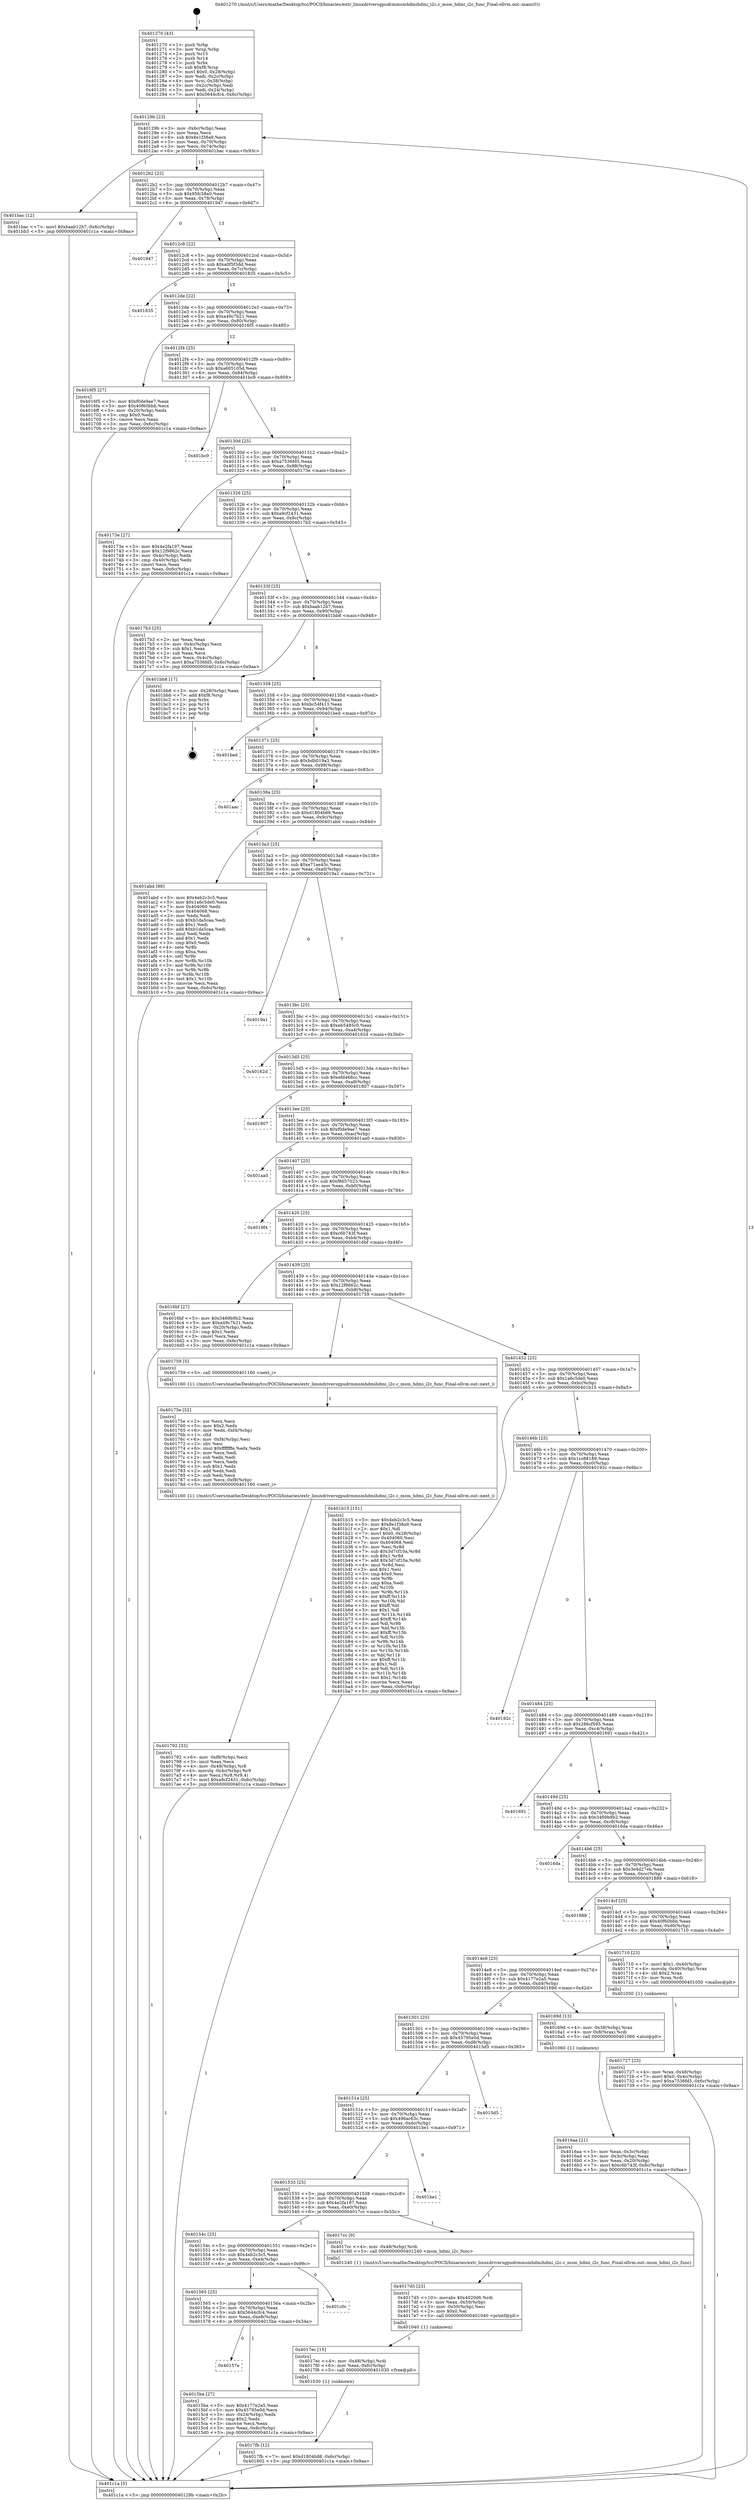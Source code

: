 digraph "0x401270" {
  label = "0x401270 (/mnt/c/Users/mathe/Desktop/tcc/POCII/binaries/extr_linuxdriversgpudrmmsmhdmihdmi_i2c.c_msm_hdmi_i2c_func_Final-ollvm.out::main(0))"
  labelloc = "t"
  node[shape=record]

  Entry [label="",width=0.3,height=0.3,shape=circle,fillcolor=black,style=filled]
  "0x40129b" [label="{
     0x40129b [23]\l
     | [instrs]\l
     &nbsp;&nbsp;0x40129b \<+3\>: mov -0x6c(%rbp),%eax\l
     &nbsp;&nbsp;0x40129e \<+2\>: mov %eax,%ecx\l
     &nbsp;&nbsp;0x4012a0 \<+6\>: sub $0x8e1f38a9,%ecx\l
     &nbsp;&nbsp;0x4012a6 \<+3\>: mov %eax,-0x70(%rbp)\l
     &nbsp;&nbsp;0x4012a9 \<+3\>: mov %ecx,-0x74(%rbp)\l
     &nbsp;&nbsp;0x4012ac \<+6\>: je 0000000000401bac \<main+0x93c\>\l
  }"]
  "0x401bac" [label="{
     0x401bac [12]\l
     | [instrs]\l
     &nbsp;&nbsp;0x401bac \<+7\>: movl $0xbaab12b7,-0x6c(%rbp)\l
     &nbsp;&nbsp;0x401bb3 \<+5\>: jmp 0000000000401c1a \<main+0x9aa\>\l
  }"]
  "0x4012b2" [label="{
     0x4012b2 [22]\l
     | [instrs]\l
     &nbsp;&nbsp;0x4012b2 \<+5\>: jmp 00000000004012b7 \<main+0x47\>\l
     &nbsp;&nbsp;0x4012b7 \<+3\>: mov -0x70(%rbp),%eax\l
     &nbsp;&nbsp;0x4012ba \<+5\>: sub $0x95fc58a0,%eax\l
     &nbsp;&nbsp;0x4012bf \<+3\>: mov %eax,-0x78(%rbp)\l
     &nbsp;&nbsp;0x4012c2 \<+6\>: je 0000000000401947 \<main+0x6d7\>\l
  }"]
  Exit [label="",width=0.3,height=0.3,shape=circle,fillcolor=black,style=filled,peripheries=2]
  "0x401947" [label="{
     0x401947\l
  }", style=dashed]
  "0x4012c8" [label="{
     0x4012c8 [22]\l
     | [instrs]\l
     &nbsp;&nbsp;0x4012c8 \<+5\>: jmp 00000000004012cd \<main+0x5d\>\l
     &nbsp;&nbsp;0x4012cd \<+3\>: mov -0x70(%rbp),%eax\l
     &nbsp;&nbsp;0x4012d0 \<+5\>: sub $0xa0f5f3dd,%eax\l
     &nbsp;&nbsp;0x4012d5 \<+3\>: mov %eax,-0x7c(%rbp)\l
     &nbsp;&nbsp;0x4012d8 \<+6\>: je 0000000000401835 \<main+0x5c5\>\l
  }"]
  "0x4017fb" [label="{
     0x4017fb [12]\l
     | [instrs]\l
     &nbsp;&nbsp;0x4017fb \<+7\>: movl $0xd1804b88,-0x6c(%rbp)\l
     &nbsp;&nbsp;0x401802 \<+5\>: jmp 0000000000401c1a \<main+0x9aa\>\l
  }"]
  "0x401835" [label="{
     0x401835\l
  }", style=dashed]
  "0x4012de" [label="{
     0x4012de [22]\l
     | [instrs]\l
     &nbsp;&nbsp;0x4012de \<+5\>: jmp 00000000004012e3 \<main+0x73\>\l
     &nbsp;&nbsp;0x4012e3 \<+3\>: mov -0x70(%rbp),%eax\l
     &nbsp;&nbsp;0x4012e6 \<+5\>: sub $0xa49c7b21,%eax\l
     &nbsp;&nbsp;0x4012eb \<+3\>: mov %eax,-0x80(%rbp)\l
     &nbsp;&nbsp;0x4012ee \<+6\>: je 00000000004016f5 \<main+0x485\>\l
  }"]
  "0x4017ec" [label="{
     0x4017ec [15]\l
     | [instrs]\l
     &nbsp;&nbsp;0x4017ec \<+4\>: mov -0x48(%rbp),%rdi\l
     &nbsp;&nbsp;0x4017f0 \<+6\>: mov %eax,-0xfc(%rbp)\l
     &nbsp;&nbsp;0x4017f6 \<+5\>: call 0000000000401030 \<free@plt\>\l
     | [calls]\l
     &nbsp;&nbsp;0x401030 \{1\} (unknown)\l
  }"]
  "0x4016f5" [label="{
     0x4016f5 [27]\l
     | [instrs]\l
     &nbsp;&nbsp;0x4016f5 \<+5\>: mov $0xf0de9ae7,%eax\l
     &nbsp;&nbsp;0x4016fa \<+5\>: mov $0x40f60bbb,%ecx\l
     &nbsp;&nbsp;0x4016ff \<+3\>: mov -0x20(%rbp),%edx\l
     &nbsp;&nbsp;0x401702 \<+3\>: cmp $0x0,%edx\l
     &nbsp;&nbsp;0x401705 \<+3\>: cmove %ecx,%eax\l
     &nbsp;&nbsp;0x401708 \<+3\>: mov %eax,-0x6c(%rbp)\l
     &nbsp;&nbsp;0x40170b \<+5\>: jmp 0000000000401c1a \<main+0x9aa\>\l
  }"]
  "0x4012f4" [label="{
     0x4012f4 [25]\l
     | [instrs]\l
     &nbsp;&nbsp;0x4012f4 \<+5\>: jmp 00000000004012f9 \<main+0x89\>\l
     &nbsp;&nbsp;0x4012f9 \<+3\>: mov -0x70(%rbp),%eax\l
     &nbsp;&nbsp;0x4012fc \<+5\>: sub $0xa605105d,%eax\l
     &nbsp;&nbsp;0x401301 \<+6\>: mov %eax,-0x84(%rbp)\l
     &nbsp;&nbsp;0x401307 \<+6\>: je 0000000000401bc9 \<main+0x959\>\l
  }"]
  "0x4017d5" [label="{
     0x4017d5 [23]\l
     | [instrs]\l
     &nbsp;&nbsp;0x4017d5 \<+10\>: movabs $0x4020d6,%rdi\l
     &nbsp;&nbsp;0x4017df \<+3\>: mov %eax,-0x50(%rbp)\l
     &nbsp;&nbsp;0x4017e2 \<+3\>: mov -0x50(%rbp),%esi\l
     &nbsp;&nbsp;0x4017e5 \<+2\>: mov $0x0,%al\l
     &nbsp;&nbsp;0x4017e7 \<+5\>: call 0000000000401040 \<printf@plt\>\l
     | [calls]\l
     &nbsp;&nbsp;0x401040 \{1\} (unknown)\l
  }"]
  "0x401bc9" [label="{
     0x401bc9\l
  }", style=dashed]
  "0x40130d" [label="{
     0x40130d [25]\l
     | [instrs]\l
     &nbsp;&nbsp;0x40130d \<+5\>: jmp 0000000000401312 \<main+0xa2\>\l
     &nbsp;&nbsp;0x401312 \<+3\>: mov -0x70(%rbp),%eax\l
     &nbsp;&nbsp;0x401315 \<+5\>: sub $0xa7536fd5,%eax\l
     &nbsp;&nbsp;0x40131a \<+6\>: mov %eax,-0x88(%rbp)\l
     &nbsp;&nbsp;0x401320 \<+6\>: je 000000000040173e \<main+0x4ce\>\l
  }"]
  "0x401792" [label="{
     0x401792 [33]\l
     | [instrs]\l
     &nbsp;&nbsp;0x401792 \<+6\>: mov -0xf8(%rbp),%ecx\l
     &nbsp;&nbsp;0x401798 \<+3\>: imul %eax,%ecx\l
     &nbsp;&nbsp;0x40179b \<+4\>: mov -0x48(%rbp),%r8\l
     &nbsp;&nbsp;0x40179f \<+4\>: movslq -0x4c(%rbp),%r9\l
     &nbsp;&nbsp;0x4017a3 \<+4\>: mov %ecx,(%r8,%r9,4)\l
     &nbsp;&nbsp;0x4017a7 \<+7\>: movl $0xa9cf2431,-0x6c(%rbp)\l
     &nbsp;&nbsp;0x4017ae \<+5\>: jmp 0000000000401c1a \<main+0x9aa\>\l
  }"]
  "0x40173e" [label="{
     0x40173e [27]\l
     | [instrs]\l
     &nbsp;&nbsp;0x40173e \<+5\>: mov $0x4e2fa197,%eax\l
     &nbsp;&nbsp;0x401743 \<+5\>: mov $0x12f9862c,%ecx\l
     &nbsp;&nbsp;0x401748 \<+3\>: mov -0x4c(%rbp),%edx\l
     &nbsp;&nbsp;0x40174b \<+3\>: cmp -0x40(%rbp),%edx\l
     &nbsp;&nbsp;0x40174e \<+3\>: cmovl %ecx,%eax\l
     &nbsp;&nbsp;0x401751 \<+3\>: mov %eax,-0x6c(%rbp)\l
     &nbsp;&nbsp;0x401754 \<+5\>: jmp 0000000000401c1a \<main+0x9aa\>\l
  }"]
  "0x401326" [label="{
     0x401326 [25]\l
     | [instrs]\l
     &nbsp;&nbsp;0x401326 \<+5\>: jmp 000000000040132b \<main+0xbb\>\l
     &nbsp;&nbsp;0x40132b \<+3\>: mov -0x70(%rbp),%eax\l
     &nbsp;&nbsp;0x40132e \<+5\>: sub $0xa9cf2431,%eax\l
     &nbsp;&nbsp;0x401333 \<+6\>: mov %eax,-0x8c(%rbp)\l
     &nbsp;&nbsp;0x401339 \<+6\>: je 00000000004017b3 \<main+0x543\>\l
  }"]
  "0x40175e" [label="{
     0x40175e [52]\l
     | [instrs]\l
     &nbsp;&nbsp;0x40175e \<+2\>: xor %ecx,%ecx\l
     &nbsp;&nbsp;0x401760 \<+5\>: mov $0x2,%edx\l
     &nbsp;&nbsp;0x401765 \<+6\>: mov %edx,-0xf4(%rbp)\l
     &nbsp;&nbsp;0x40176b \<+1\>: cltd\l
     &nbsp;&nbsp;0x40176c \<+6\>: mov -0xf4(%rbp),%esi\l
     &nbsp;&nbsp;0x401772 \<+2\>: idiv %esi\l
     &nbsp;&nbsp;0x401774 \<+6\>: imul $0xfffffffe,%edx,%edx\l
     &nbsp;&nbsp;0x40177a \<+2\>: mov %ecx,%edi\l
     &nbsp;&nbsp;0x40177c \<+2\>: sub %edx,%edi\l
     &nbsp;&nbsp;0x40177e \<+2\>: mov %ecx,%edx\l
     &nbsp;&nbsp;0x401780 \<+3\>: sub $0x1,%edx\l
     &nbsp;&nbsp;0x401783 \<+2\>: add %edx,%edi\l
     &nbsp;&nbsp;0x401785 \<+2\>: sub %edi,%ecx\l
     &nbsp;&nbsp;0x401787 \<+6\>: mov %ecx,-0xf8(%rbp)\l
     &nbsp;&nbsp;0x40178d \<+5\>: call 0000000000401160 \<next_i\>\l
     | [calls]\l
     &nbsp;&nbsp;0x401160 \{1\} (/mnt/c/Users/mathe/Desktop/tcc/POCII/binaries/extr_linuxdriversgpudrmmsmhdmihdmi_i2c.c_msm_hdmi_i2c_func_Final-ollvm.out::next_i)\l
  }"]
  "0x4017b3" [label="{
     0x4017b3 [25]\l
     | [instrs]\l
     &nbsp;&nbsp;0x4017b3 \<+2\>: xor %eax,%eax\l
     &nbsp;&nbsp;0x4017b5 \<+3\>: mov -0x4c(%rbp),%ecx\l
     &nbsp;&nbsp;0x4017b8 \<+3\>: sub $0x1,%eax\l
     &nbsp;&nbsp;0x4017bb \<+2\>: sub %eax,%ecx\l
     &nbsp;&nbsp;0x4017bd \<+3\>: mov %ecx,-0x4c(%rbp)\l
     &nbsp;&nbsp;0x4017c0 \<+7\>: movl $0xa7536fd5,-0x6c(%rbp)\l
     &nbsp;&nbsp;0x4017c7 \<+5\>: jmp 0000000000401c1a \<main+0x9aa\>\l
  }"]
  "0x40133f" [label="{
     0x40133f [25]\l
     | [instrs]\l
     &nbsp;&nbsp;0x40133f \<+5\>: jmp 0000000000401344 \<main+0xd4\>\l
     &nbsp;&nbsp;0x401344 \<+3\>: mov -0x70(%rbp),%eax\l
     &nbsp;&nbsp;0x401347 \<+5\>: sub $0xbaab12b7,%eax\l
     &nbsp;&nbsp;0x40134c \<+6\>: mov %eax,-0x90(%rbp)\l
     &nbsp;&nbsp;0x401352 \<+6\>: je 0000000000401bb8 \<main+0x948\>\l
  }"]
  "0x401727" [label="{
     0x401727 [23]\l
     | [instrs]\l
     &nbsp;&nbsp;0x401727 \<+4\>: mov %rax,-0x48(%rbp)\l
     &nbsp;&nbsp;0x40172b \<+7\>: movl $0x0,-0x4c(%rbp)\l
     &nbsp;&nbsp;0x401732 \<+7\>: movl $0xa7536fd5,-0x6c(%rbp)\l
     &nbsp;&nbsp;0x401739 \<+5\>: jmp 0000000000401c1a \<main+0x9aa\>\l
  }"]
  "0x401bb8" [label="{
     0x401bb8 [17]\l
     | [instrs]\l
     &nbsp;&nbsp;0x401bb8 \<+3\>: mov -0x28(%rbp),%eax\l
     &nbsp;&nbsp;0x401bbb \<+7\>: add $0xf8,%rsp\l
     &nbsp;&nbsp;0x401bc2 \<+1\>: pop %rbx\l
     &nbsp;&nbsp;0x401bc3 \<+2\>: pop %r14\l
     &nbsp;&nbsp;0x401bc5 \<+2\>: pop %r15\l
     &nbsp;&nbsp;0x401bc7 \<+1\>: pop %rbp\l
     &nbsp;&nbsp;0x401bc8 \<+1\>: ret\l
  }"]
  "0x401358" [label="{
     0x401358 [25]\l
     | [instrs]\l
     &nbsp;&nbsp;0x401358 \<+5\>: jmp 000000000040135d \<main+0xed\>\l
     &nbsp;&nbsp;0x40135d \<+3\>: mov -0x70(%rbp),%eax\l
     &nbsp;&nbsp;0x401360 \<+5\>: sub $0xbc54f413,%eax\l
     &nbsp;&nbsp;0x401365 \<+6\>: mov %eax,-0x94(%rbp)\l
     &nbsp;&nbsp;0x40136b \<+6\>: je 0000000000401bed \<main+0x97d\>\l
  }"]
  "0x4016aa" [label="{
     0x4016aa [21]\l
     | [instrs]\l
     &nbsp;&nbsp;0x4016aa \<+3\>: mov %eax,-0x3c(%rbp)\l
     &nbsp;&nbsp;0x4016ad \<+3\>: mov -0x3c(%rbp),%eax\l
     &nbsp;&nbsp;0x4016b0 \<+3\>: mov %eax,-0x20(%rbp)\l
     &nbsp;&nbsp;0x4016b3 \<+7\>: movl $0xc6b743f,-0x6c(%rbp)\l
     &nbsp;&nbsp;0x4016ba \<+5\>: jmp 0000000000401c1a \<main+0x9aa\>\l
  }"]
  "0x401bed" [label="{
     0x401bed\l
  }", style=dashed]
  "0x401371" [label="{
     0x401371 [25]\l
     | [instrs]\l
     &nbsp;&nbsp;0x401371 \<+5\>: jmp 0000000000401376 \<main+0x106\>\l
     &nbsp;&nbsp;0x401376 \<+3\>: mov -0x70(%rbp),%eax\l
     &nbsp;&nbsp;0x401379 \<+5\>: sub $0xbdb019a3,%eax\l
     &nbsp;&nbsp;0x40137e \<+6\>: mov %eax,-0x98(%rbp)\l
     &nbsp;&nbsp;0x401384 \<+6\>: je 0000000000401aac \<main+0x83c\>\l
  }"]
  "0x401270" [label="{
     0x401270 [43]\l
     | [instrs]\l
     &nbsp;&nbsp;0x401270 \<+1\>: push %rbp\l
     &nbsp;&nbsp;0x401271 \<+3\>: mov %rsp,%rbp\l
     &nbsp;&nbsp;0x401274 \<+2\>: push %r15\l
     &nbsp;&nbsp;0x401276 \<+2\>: push %r14\l
     &nbsp;&nbsp;0x401278 \<+1\>: push %rbx\l
     &nbsp;&nbsp;0x401279 \<+7\>: sub $0xf8,%rsp\l
     &nbsp;&nbsp;0x401280 \<+7\>: movl $0x0,-0x28(%rbp)\l
     &nbsp;&nbsp;0x401287 \<+3\>: mov %edi,-0x2c(%rbp)\l
     &nbsp;&nbsp;0x40128a \<+4\>: mov %rsi,-0x38(%rbp)\l
     &nbsp;&nbsp;0x40128e \<+3\>: mov -0x2c(%rbp),%edi\l
     &nbsp;&nbsp;0x401291 \<+3\>: mov %edi,-0x24(%rbp)\l
     &nbsp;&nbsp;0x401294 \<+7\>: movl $0x5644cfc4,-0x6c(%rbp)\l
  }"]
  "0x401aac" [label="{
     0x401aac\l
  }", style=dashed]
  "0x40138a" [label="{
     0x40138a [25]\l
     | [instrs]\l
     &nbsp;&nbsp;0x40138a \<+5\>: jmp 000000000040138f \<main+0x11f\>\l
     &nbsp;&nbsp;0x40138f \<+3\>: mov -0x70(%rbp),%eax\l
     &nbsp;&nbsp;0x401392 \<+5\>: sub $0xd1804b88,%eax\l
     &nbsp;&nbsp;0x401397 \<+6\>: mov %eax,-0x9c(%rbp)\l
     &nbsp;&nbsp;0x40139d \<+6\>: je 0000000000401abd \<main+0x84d\>\l
  }"]
  "0x401c1a" [label="{
     0x401c1a [5]\l
     | [instrs]\l
     &nbsp;&nbsp;0x401c1a \<+5\>: jmp 000000000040129b \<main+0x2b\>\l
  }"]
  "0x401abd" [label="{
     0x401abd [88]\l
     | [instrs]\l
     &nbsp;&nbsp;0x401abd \<+5\>: mov $0x4eb2c3c5,%eax\l
     &nbsp;&nbsp;0x401ac2 \<+5\>: mov $0x1a6c5de0,%ecx\l
     &nbsp;&nbsp;0x401ac7 \<+7\>: mov 0x404060,%edx\l
     &nbsp;&nbsp;0x401ace \<+7\>: mov 0x404068,%esi\l
     &nbsp;&nbsp;0x401ad5 \<+2\>: mov %edx,%edi\l
     &nbsp;&nbsp;0x401ad7 \<+6\>: sub $0xb1da5caa,%edi\l
     &nbsp;&nbsp;0x401add \<+3\>: sub $0x1,%edi\l
     &nbsp;&nbsp;0x401ae0 \<+6\>: add $0xb1da5caa,%edi\l
     &nbsp;&nbsp;0x401ae6 \<+3\>: imul %edi,%edx\l
     &nbsp;&nbsp;0x401ae9 \<+3\>: and $0x1,%edx\l
     &nbsp;&nbsp;0x401aec \<+3\>: cmp $0x0,%edx\l
     &nbsp;&nbsp;0x401aef \<+4\>: sete %r8b\l
     &nbsp;&nbsp;0x401af3 \<+3\>: cmp $0xa,%esi\l
     &nbsp;&nbsp;0x401af6 \<+4\>: setl %r9b\l
     &nbsp;&nbsp;0x401afa \<+3\>: mov %r8b,%r10b\l
     &nbsp;&nbsp;0x401afd \<+3\>: and %r9b,%r10b\l
     &nbsp;&nbsp;0x401b00 \<+3\>: xor %r9b,%r8b\l
     &nbsp;&nbsp;0x401b03 \<+3\>: or %r8b,%r10b\l
     &nbsp;&nbsp;0x401b06 \<+4\>: test $0x1,%r10b\l
     &nbsp;&nbsp;0x401b0a \<+3\>: cmovne %ecx,%eax\l
     &nbsp;&nbsp;0x401b0d \<+3\>: mov %eax,-0x6c(%rbp)\l
     &nbsp;&nbsp;0x401b10 \<+5\>: jmp 0000000000401c1a \<main+0x9aa\>\l
  }"]
  "0x4013a3" [label="{
     0x4013a3 [25]\l
     | [instrs]\l
     &nbsp;&nbsp;0x4013a3 \<+5\>: jmp 00000000004013a8 \<main+0x138\>\l
     &nbsp;&nbsp;0x4013a8 \<+3\>: mov -0x70(%rbp),%eax\l
     &nbsp;&nbsp;0x4013ab \<+5\>: sub $0xe71ae43c,%eax\l
     &nbsp;&nbsp;0x4013b0 \<+6\>: mov %eax,-0xa0(%rbp)\l
     &nbsp;&nbsp;0x4013b6 \<+6\>: je 00000000004019a1 \<main+0x731\>\l
  }"]
  "0x40157e" [label="{
     0x40157e\l
  }", style=dashed]
  "0x4019a1" [label="{
     0x4019a1\l
  }", style=dashed]
  "0x4013bc" [label="{
     0x4013bc [25]\l
     | [instrs]\l
     &nbsp;&nbsp;0x4013bc \<+5\>: jmp 00000000004013c1 \<main+0x151\>\l
     &nbsp;&nbsp;0x4013c1 \<+3\>: mov -0x70(%rbp),%eax\l
     &nbsp;&nbsp;0x4013c4 \<+5\>: sub $0xeb5485c0,%eax\l
     &nbsp;&nbsp;0x4013c9 \<+6\>: mov %eax,-0xa4(%rbp)\l
     &nbsp;&nbsp;0x4013cf \<+6\>: je 000000000040162d \<main+0x3bd\>\l
  }"]
  "0x4015ba" [label="{
     0x4015ba [27]\l
     | [instrs]\l
     &nbsp;&nbsp;0x4015ba \<+5\>: mov $0x4177e2a5,%eax\l
     &nbsp;&nbsp;0x4015bf \<+5\>: mov $0x45795e0d,%ecx\l
     &nbsp;&nbsp;0x4015c4 \<+3\>: mov -0x24(%rbp),%edx\l
     &nbsp;&nbsp;0x4015c7 \<+3\>: cmp $0x2,%edx\l
     &nbsp;&nbsp;0x4015ca \<+3\>: cmovne %ecx,%eax\l
     &nbsp;&nbsp;0x4015cd \<+3\>: mov %eax,-0x6c(%rbp)\l
     &nbsp;&nbsp;0x4015d0 \<+5\>: jmp 0000000000401c1a \<main+0x9aa\>\l
  }"]
  "0x40162d" [label="{
     0x40162d\l
  }", style=dashed]
  "0x4013d5" [label="{
     0x4013d5 [25]\l
     | [instrs]\l
     &nbsp;&nbsp;0x4013d5 \<+5\>: jmp 00000000004013da \<main+0x16a\>\l
     &nbsp;&nbsp;0x4013da \<+3\>: mov -0x70(%rbp),%eax\l
     &nbsp;&nbsp;0x4013dd \<+5\>: sub $0xefd468cc,%eax\l
     &nbsp;&nbsp;0x4013e2 \<+6\>: mov %eax,-0xa8(%rbp)\l
     &nbsp;&nbsp;0x4013e8 \<+6\>: je 0000000000401807 \<main+0x597\>\l
  }"]
  "0x401565" [label="{
     0x401565 [25]\l
     | [instrs]\l
     &nbsp;&nbsp;0x401565 \<+5\>: jmp 000000000040156a \<main+0x2fa\>\l
     &nbsp;&nbsp;0x40156a \<+3\>: mov -0x70(%rbp),%eax\l
     &nbsp;&nbsp;0x40156d \<+5\>: sub $0x5644cfc4,%eax\l
     &nbsp;&nbsp;0x401572 \<+6\>: mov %eax,-0xe8(%rbp)\l
     &nbsp;&nbsp;0x401578 \<+6\>: je 00000000004015ba \<main+0x34a\>\l
  }"]
  "0x401807" [label="{
     0x401807\l
  }", style=dashed]
  "0x4013ee" [label="{
     0x4013ee [25]\l
     | [instrs]\l
     &nbsp;&nbsp;0x4013ee \<+5\>: jmp 00000000004013f3 \<main+0x183\>\l
     &nbsp;&nbsp;0x4013f3 \<+3\>: mov -0x70(%rbp),%eax\l
     &nbsp;&nbsp;0x4013f6 \<+5\>: sub $0xf0de9ae7,%eax\l
     &nbsp;&nbsp;0x4013fb \<+6\>: mov %eax,-0xac(%rbp)\l
     &nbsp;&nbsp;0x401401 \<+6\>: je 0000000000401aa0 \<main+0x830\>\l
  }"]
  "0x401c0c" [label="{
     0x401c0c\l
  }", style=dashed]
  "0x401aa0" [label="{
     0x401aa0\l
  }", style=dashed]
  "0x401407" [label="{
     0x401407 [25]\l
     | [instrs]\l
     &nbsp;&nbsp;0x401407 \<+5\>: jmp 000000000040140c \<main+0x19c\>\l
     &nbsp;&nbsp;0x40140c \<+3\>: mov -0x70(%rbp),%eax\l
     &nbsp;&nbsp;0x40140f \<+5\>: sub $0xf8657023,%eax\l
     &nbsp;&nbsp;0x401414 \<+6\>: mov %eax,-0xb0(%rbp)\l
     &nbsp;&nbsp;0x40141a \<+6\>: je 00000000004019f4 \<main+0x784\>\l
  }"]
  "0x40154c" [label="{
     0x40154c [25]\l
     | [instrs]\l
     &nbsp;&nbsp;0x40154c \<+5\>: jmp 0000000000401551 \<main+0x2e1\>\l
     &nbsp;&nbsp;0x401551 \<+3\>: mov -0x70(%rbp),%eax\l
     &nbsp;&nbsp;0x401554 \<+5\>: sub $0x4eb2c3c5,%eax\l
     &nbsp;&nbsp;0x401559 \<+6\>: mov %eax,-0xe4(%rbp)\l
     &nbsp;&nbsp;0x40155f \<+6\>: je 0000000000401c0c \<main+0x99c\>\l
  }"]
  "0x4019f4" [label="{
     0x4019f4\l
  }", style=dashed]
  "0x401420" [label="{
     0x401420 [25]\l
     | [instrs]\l
     &nbsp;&nbsp;0x401420 \<+5\>: jmp 0000000000401425 \<main+0x1b5\>\l
     &nbsp;&nbsp;0x401425 \<+3\>: mov -0x70(%rbp),%eax\l
     &nbsp;&nbsp;0x401428 \<+5\>: sub $0xc6b743f,%eax\l
     &nbsp;&nbsp;0x40142d \<+6\>: mov %eax,-0xb4(%rbp)\l
     &nbsp;&nbsp;0x401433 \<+6\>: je 00000000004016bf \<main+0x44f\>\l
  }"]
  "0x4017cc" [label="{
     0x4017cc [9]\l
     | [instrs]\l
     &nbsp;&nbsp;0x4017cc \<+4\>: mov -0x48(%rbp),%rdi\l
     &nbsp;&nbsp;0x4017d0 \<+5\>: call 0000000000401240 \<msm_hdmi_i2c_func\>\l
     | [calls]\l
     &nbsp;&nbsp;0x401240 \{1\} (/mnt/c/Users/mathe/Desktop/tcc/POCII/binaries/extr_linuxdriversgpudrmmsmhdmihdmi_i2c.c_msm_hdmi_i2c_func_Final-ollvm.out::msm_hdmi_i2c_func)\l
  }"]
  "0x4016bf" [label="{
     0x4016bf [27]\l
     | [instrs]\l
     &nbsp;&nbsp;0x4016bf \<+5\>: mov $0x3469b9b2,%eax\l
     &nbsp;&nbsp;0x4016c4 \<+5\>: mov $0xa49c7b21,%ecx\l
     &nbsp;&nbsp;0x4016c9 \<+3\>: mov -0x20(%rbp),%edx\l
     &nbsp;&nbsp;0x4016cc \<+3\>: cmp $0x1,%edx\l
     &nbsp;&nbsp;0x4016cf \<+3\>: cmovl %ecx,%eax\l
     &nbsp;&nbsp;0x4016d2 \<+3\>: mov %eax,-0x6c(%rbp)\l
     &nbsp;&nbsp;0x4016d5 \<+5\>: jmp 0000000000401c1a \<main+0x9aa\>\l
  }"]
  "0x401439" [label="{
     0x401439 [25]\l
     | [instrs]\l
     &nbsp;&nbsp;0x401439 \<+5\>: jmp 000000000040143e \<main+0x1ce\>\l
     &nbsp;&nbsp;0x40143e \<+3\>: mov -0x70(%rbp),%eax\l
     &nbsp;&nbsp;0x401441 \<+5\>: sub $0x12f9862c,%eax\l
     &nbsp;&nbsp;0x401446 \<+6\>: mov %eax,-0xb8(%rbp)\l
     &nbsp;&nbsp;0x40144c \<+6\>: je 0000000000401759 \<main+0x4e9\>\l
  }"]
  "0x401533" [label="{
     0x401533 [25]\l
     | [instrs]\l
     &nbsp;&nbsp;0x401533 \<+5\>: jmp 0000000000401538 \<main+0x2c8\>\l
     &nbsp;&nbsp;0x401538 \<+3\>: mov -0x70(%rbp),%eax\l
     &nbsp;&nbsp;0x40153b \<+5\>: sub $0x4e2fa197,%eax\l
     &nbsp;&nbsp;0x401540 \<+6\>: mov %eax,-0xe0(%rbp)\l
     &nbsp;&nbsp;0x401546 \<+6\>: je 00000000004017cc \<main+0x55c\>\l
  }"]
  "0x401759" [label="{
     0x401759 [5]\l
     | [instrs]\l
     &nbsp;&nbsp;0x401759 \<+5\>: call 0000000000401160 \<next_i\>\l
     | [calls]\l
     &nbsp;&nbsp;0x401160 \{1\} (/mnt/c/Users/mathe/Desktop/tcc/POCII/binaries/extr_linuxdriversgpudrmmsmhdmihdmi_i2c.c_msm_hdmi_i2c_func_Final-ollvm.out::next_i)\l
  }"]
  "0x401452" [label="{
     0x401452 [25]\l
     | [instrs]\l
     &nbsp;&nbsp;0x401452 \<+5\>: jmp 0000000000401457 \<main+0x1e7\>\l
     &nbsp;&nbsp;0x401457 \<+3\>: mov -0x70(%rbp),%eax\l
     &nbsp;&nbsp;0x40145a \<+5\>: sub $0x1a6c5de0,%eax\l
     &nbsp;&nbsp;0x40145f \<+6\>: mov %eax,-0xbc(%rbp)\l
     &nbsp;&nbsp;0x401465 \<+6\>: je 0000000000401b15 \<main+0x8a5\>\l
  }"]
  "0x401be1" [label="{
     0x401be1\l
  }", style=dashed]
  "0x401b15" [label="{
     0x401b15 [151]\l
     | [instrs]\l
     &nbsp;&nbsp;0x401b15 \<+5\>: mov $0x4eb2c3c5,%eax\l
     &nbsp;&nbsp;0x401b1a \<+5\>: mov $0x8e1f38a9,%ecx\l
     &nbsp;&nbsp;0x401b1f \<+2\>: mov $0x1,%dl\l
     &nbsp;&nbsp;0x401b21 \<+7\>: movl $0x0,-0x28(%rbp)\l
     &nbsp;&nbsp;0x401b28 \<+7\>: mov 0x404060,%esi\l
     &nbsp;&nbsp;0x401b2f \<+7\>: mov 0x404068,%edi\l
     &nbsp;&nbsp;0x401b36 \<+3\>: mov %esi,%r8d\l
     &nbsp;&nbsp;0x401b39 \<+7\>: sub $0x3d7cf10a,%r8d\l
     &nbsp;&nbsp;0x401b40 \<+4\>: sub $0x1,%r8d\l
     &nbsp;&nbsp;0x401b44 \<+7\>: add $0x3d7cf10a,%r8d\l
     &nbsp;&nbsp;0x401b4b \<+4\>: imul %r8d,%esi\l
     &nbsp;&nbsp;0x401b4f \<+3\>: and $0x1,%esi\l
     &nbsp;&nbsp;0x401b52 \<+3\>: cmp $0x0,%esi\l
     &nbsp;&nbsp;0x401b55 \<+4\>: sete %r9b\l
     &nbsp;&nbsp;0x401b59 \<+3\>: cmp $0xa,%edi\l
     &nbsp;&nbsp;0x401b5c \<+4\>: setl %r10b\l
     &nbsp;&nbsp;0x401b60 \<+3\>: mov %r9b,%r11b\l
     &nbsp;&nbsp;0x401b63 \<+4\>: xor $0xff,%r11b\l
     &nbsp;&nbsp;0x401b67 \<+3\>: mov %r10b,%bl\l
     &nbsp;&nbsp;0x401b6a \<+3\>: xor $0xff,%bl\l
     &nbsp;&nbsp;0x401b6d \<+3\>: xor $0x1,%dl\l
     &nbsp;&nbsp;0x401b70 \<+3\>: mov %r11b,%r14b\l
     &nbsp;&nbsp;0x401b73 \<+4\>: and $0xff,%r14b\l
     &nbsp;&nbsp;0x401b77 \<+3\>: and %dl,%r9b\l
     &nbsp;&nbsp;0x401b7a \<+3\>: mov %bl,%r15b\l
     &nbsp;&nbsp;0x401b7d \<+4\>: and $0xff,%r15b\l
     &nbsp;&nbsp;0x401b81 \<+3\>: and %dl,%r10b\l
     &nbsp;&nbsp;0x401b84 \<+3\>: or %r9b,%r14b\l
     &nbsp;&nbsp;0x401b87 \<+3\>: or %r10b,%r15b\l
     &nbsp;&nbsp;0x401b8a \<+3\>: xor %r15b,%r14b\l
     &nbsp;&nbsp;0x401b8d \<+3\>: or %bl,%r11b\l
     &nbsp;&nbsp;0x401b90 \<+4\>: xor $0xff,%r11b\l
     &nbsp;&nbsp;0x401b94 \<+3\>: or $0x1,%dl\l
     &nbsp;&nbsp;0x401b97 \<+3\>: and %dl,%r11b\l
     &nbsp;&nbsp;0x401b9a \<+3\>: or %r11b,%r14b\l
     &nbsp;&nbsp;0x401b9d \<+4\>: test $0x1,%r14b\l
     &nbsp;&nbsp;0x401ba1 \<+3\>: cmovne %ecx,%eax\l
     &nbsp;&nbsp;0x401ba4 \<+3\>: mov %eax,-0x6c(%rbp)\l
     &nbsp;&nbsp;0x401ba7 \<+5\>: jmp 0000000000401c1a \<main+0x9aa\>\l
  }"]
  "0x40146b" [label="{
     0x40146b [25]\l
     | [instrs]\l
     &nbsp;&nbsp;0x40146b \<+5\>: jmp 0000000000401470 \<main+0x200\>\l
     &nbsp;&nbsp;0x401470 \<+3\>: mov -0x70(%rbp),%eax\l
     &nbsp;&nbsp;0x401473 \<+5\>: sub $0x1cc88189,%eax\l
     &nbsp;&nbsp;0x401478 \<+6\>: mov %eax,-0xc0(%rbp)\l
     &nbsp;&nbsp;0x40147e \<+6\>: je 000000000040192c \<main+0x6bc\>\l
  }"]
  "0x40151a" [label="{
     0x40151a [25]\l
     | [instrs]\l
     &nbsp;&nbsp;0x40151a \<+5\>: jmp 000000000040151f \<main+0x2af\>\l
     &nbsp;&nbsp;0x40151f \<+3\>: mov -0x70(%rbp),%eax\l
     &nbsp;&nbsp;0x401522 \<+5\>: sub $0x496ac63c,%eax\l
     &nbsp;&nbsp;0x401527 \<+6\>: mov %eax,-0xdc(%rbp)\l
     &nbsp;&nbsp;0x40152d \<+6\>: je 0000000000401be1 \<main+0x971\>\l
  }"]
  "0x40192c" [label="{
     0x40192c\l
  }", style=dashed]
  "0x401484" [label="{
     0x401484 [25]\l
     | [instrs]\l
     &nbsp;&nbsp;0x401484 \<+5\>: jmp 0000000000401489 \<main+0x219\>\l
     &nbsp;&nbsp;0x401489 \<+3\>: mov -0x70(%rbp),%eax\l
     &nbsp;&nbsp;0x40148c \<+5\>: sub $0x286cf595,%eax\l
     &nbsp;&nbsp;0x401491 \<+6\>: mov %eax,-0xc4(%rbp)\l
     &nbsp;&nbsp;0x401497 \<+6\>: je 0000000000401691 \<main+0x421\>\l
  }"]
  "0x4015d5" [label="{
     0x4015d5\l
  }", style=dashed]
  "0x401691" [label="{
     0x401691\l
  }", style=dashed]
  "0x40149d" [label="{
     0x40149d [25]\l
     | [instrs]\l
     &nbsp;&nbsp;0x40149d \<+5\>: jmp 00000000004014a2 \<main+0x232\>\l
     &nbsp;&nbsp;0x4014a2 \<+3\>: mov -0x70(%rbp),%eax\l
     &nbsp;&nbsp;0x4014a5 \<+5\>: sub $0x3469b9b2,%eax\l
     &nbsp;&nbsp;0x4014aa \<+6\>: mov %eax,-0xc8(%rbp)\l
     &nbsp;&nbsp;0x4014b0 \<+6\>: je 00000000004016da \<main+0x46a\>\l
  }"]
  "0x401501" [label="{
     0x401501 [25]\l
     | [instrs]\l
     &nbsp;&nbsp;0x401501 \<+5\>: jmp 0000000000401506 \<main+0x296\>\l
     &nbsp;&nbsp;0x401506 \<+3\>: mov -0x70(%rbp),%eax\l
     &nbsp;&nbsp;0x401509 \<+5\>: sub $0x45795e0d,%eax\l
     &nbsp;&nbsp;0x40150e \<+6\>: mov %eax,-0xd8(%rbp)\l
     &nbsp;&nbsp;0x401514 \<+6\>: je 00000000004015d5 \<main+0x365\>\l
  }"]
  "0x4016da" [label="{
     0x4016da\l
  }", style=dashed]
  "0x4014b6" [label="{
     0x4014b6 [25]\l
     | [instrs]\l
     &nbsp;&nbsp;0x4014b6 \<+5\>: jmp 00000000004014bb \<main+0x24b\>\l
     &nbsp;&nbsp;0x4014bb \<+3\>: mov -0x70(%rbp),%eax\l
     &nbsp;&nbsp;0x4014be \<+5\>: sub $0x3e4d27eb,%eax\l
     &nbsp;&nbsp;0x4014c3 \<+6\>: mov %eax,-0xcc(%rbp)\l
     &nbsp;&nbsp;0x4014c9 \<+6\>: je 0000000000401888 \<main+0x618\>\l
  }"]
  "0x40169d" [label="{
     0x40169d [13]\l
     | [instrs]\l
     &nbsp;&nbsp;0x40169d \<+4\>: mov -0x38(%rbp),%rax\l
     &nbsp;&nbsp;0x4016a1 \<+4\>: mov 0x8(%rax),%rdi\l
     &nbsp;&nbsp;0x4016a5 \<+5\>: call 0000000000401060 \<atoi@plt\>\l
     | [calls]\l
     &nbsp;&nbsp;0x401060 \{1\} (unknown)\l
  }"]
  "0x401888" [label="{
     0x401888\l
  }", style=dashed]
  "0x4014cf" [label="{
     0x4014cf [25]\l
     | [instrs]\l
     &nbsp;&nbsp;0x4014cf \<+5\>: jmp 00000000004014d4 \<main+0x264\>\l
     &nbsp;&nbsp;0x4014d4 \<+3\>: mov -0x70(%rbp),%eax\l
     &nbsp;&nbsp;0x4014d7 \<+5\>: sub $0x40f60bbb,%eax\l
     &nbsp;&nbsp;0x4014dc \<+6\>: mov %eax,-0xd0(%rbp)\l
     &nbsp;&nbsp;0x4014e2 \<+6\>: je 0000000000401710 \<main+0x4a0\>\l
  }"]
  "0x4014e8" [label="{
     0x4014e8 [25]\l
     | [instrs]\l
     &nbsp;&nbsp;0x4014e8 \<+5\>: jmp 00000000004014ed \<main+0x27d\>\l
     &nbsp;&nbsp;0x4014ed \<+3\>: mov -0x70(%rbp),%eax\l
     &nbsp;&nbsp;0x4014f0 \<+5\>: sub $0x4177e2a5,%eax\l
     &nbsp;&nbsp;0x4014f5 \<+6\>: mov %eax,-0xd4(%rbp)\l
     &nbsp;&nbsp;0x4014fb \<+6\>: je 000000000040169d \<main+0x42d\>\l
  }"]
  "0x401710" [label="{
     0x401710 [23]\l
     | [instrs]\l
     &nbsp;&nbsp;0x401710 \<+7\>: movl $0x1,-0x40(%rbp)\l
     &nbsp;&nbsp;0x401717 \<+4\>: movslq -0x40(%rbp),%rax\l
     &nbsp;&nbsp;0x40171b \<+4\>: shl $0x2,%rax\l
     &nbsp;&nbsp;0x40171f \<+3\>: mov %rax,%rdi\l
     &nbsp;&nbsp;0x401722 \<+5\>: call 0000000000401050 \<malloc@plt\>\l
     | [calls]\l
     &nbsp;&nbsp;0x401050 \{1\} (unknown)\l
  }"]
  Entry -> "0x401270" [label=" 1"]
  "0x40129b" -> "0x401bac" [label=" 1"]
  "0x40129b" -> "0x4012b2" [label=" 13"]
  "0x401bb8" -> Exit [label=" 1"]
  "0x4012b2" -> "0x401947" [label=" 0"]
  "0x4012b2" -> "0x4012c8" [label=" 13"]
  "0x401bac" -> "0x401c1a" [label=" 1"]
  "0x4012c8" -> "0x401835" [label=" 0"]
  "0x4012c8" -> "0x4012de" [label=" 13"]
  "0x401b15" -> "0x401c1a" [label=" 1"]
  "0x4012de" -> "0x4016f5" [label=" 1"]
  "0x4012de" -> "0x4012f4" [label=" 12"]
  "0x401abd" -> "0x401c1a" [label=" 1"]
  "0x4012f4" -> "0x401bc9" [label=" 0"]
  "0x4012f4" -> "0x40130d" [label=" 12"]
  "0x4017fb" -> "0x401c1a" [label=" 1"]
  "0x40130d" -> "0x40173e" [label=" 2"]
  "0x40130d" -> "0x401326" [label=" 10"]
  "0x4017ec" -> "0x4017fb" [label=" 1"]
  "0x401326" -> "0x4017b3" [label=" 1"]
  "0x401326" -> "0x40133f" [label=" 9"]
  "0x4017d5" -> "0x4017ec" [label=" 1"]
  "0x40133f" -> "0x401bb8" [label=" 1"]
  "0x40133f" -> "0x401358" [label=" 8"]
  "0x4017cc" -> "0x4017d5" [label=" 1"]
  "0x401358" -> "0x401bed" [label=" 0"]
  "0x401358" -> "0x401371" [label=" 8"]
  "0x4017b3" -> "0x401c1a" [label=" 1"]
  "0x401371" -> "0x401aac" [label=" 0"]
  "0x401371" -> "0x40138a" [label=" 8"]
  "0x401792" -> "0x401c1a" [label=" 1"]
  "0x40138a" -> "0x401abd" [label=" 1"]
  "0x40138a" -> "0x4013a3" [label=" 7"]
  "0x40175e" -> "0x401792" [label=" 1"]
  "0x4013a3" -> "0x4019a1" [label=" 0"]
  "0x4013a3" -> "0x4013bc" [label=" 7"]
  "0x401759" -> "0x40175e" [label=" 1"]
  "0x4013bc" -> "0x40162d" [label=" 0"]
  "0x4013bc" -> "0x4013d5" [label=" 7"]
  "0x40173e" -> "0x401c1a" [label=" 2"]
  "0x4013d5" -> "0x401807" [label=" 0"]
  "0x4013d5" -> "0x4013ee" [label=" 7"]
  "0x401710" -> "0x401727" [label=" 1"]
  "0x4013ee" -> "0x401aa0" [label=" 0"]
  "0x4013ee" -> "0x401407" [label=" 7"]
  "0x4016f5" -> "0x401c1a" [label=" 1"]
  "0x401407" -> "0x4019f4" [label=" 0"]
  "0x401407" -> "0x401420" [label=" 7"]
  "0x4016aa" -> "0x401c1a" [label=" 1"]
  "0x401420" -> "0x4016bf" [label=" 1"]
  "0x401420" -> "0x401439" [label=" 6"]
  "0x40169d" -> "0x4016aa" [label=" 1"]
  "0x401439" -> "0x401759" [label=" 1"]
  "0x401439" -> "0x401452" [label=" 5"]
  "0x401270" -> "0x40129b" [label=" 1"]
  "0x401452" -> "0x401b15" [label=" 1"]
  "0x401452" -> "0x40146b" [label=" 4"]
  "0x4015ba" -> "0x401c1a" [label=" 1"]
  "0x40146b" -> "0x40192c" [label=" 0"]
  "0x40146b" -> "0x401484" [label=" 4"]
  "0x401565" -> "0x4015ba" [label=" 1"]
  "0x401484" -> "0x401691" [label=" 0"]
  "0x401484" -> "0x40149d" [label=" 4"]
  "0x401727" -> "0x401c1a" [label=" 1"]
  "0x40149d" -> "0x4016da" [label=" 0"]
  "0x40149d" -> "0x4014b6" [label=" 4"]
  "0x40154c" -> "0x401c0c" [label=" 0"]
  "0x4014b6" -> "0x401888" [label=" 0"]
  "0x4014b6" -> "0x4014cf" [label=" 4"]
  "0x4016bf" -> "0x401c1a" [label=" 1"]
  "0x4014cf" -> "0x401710" [label=" 1"]
  "0x4014cf" -> "0x4014e8" [label=" 3"]
  "0x401533" -> "0x40154c" [label=" 1"]
  "0x4014e8" -> "0x40169d" [label=" 1"]
  "0x4014e8" -> "0x401501" [label=" 2"]
  "0x40154c" -> "0x401565" [label=" 1"]
  "0x401501" -> "0x4015d5" [label=" 0"]
  "0x401501" -> "0x40151a" [label=" 2"]
  "0x401565" -> "0x40157e" [label=" 0"]
  "0x40151a" -> "0x401be1" [label=" 0"]
  "0x40151a" -> "0x401533" [label=" 2"]
  "0x401c1a" -> "0x40129b" [label=" 13"]
  "0x401533" -> "0x4017cc" [label=" 1"]
}
